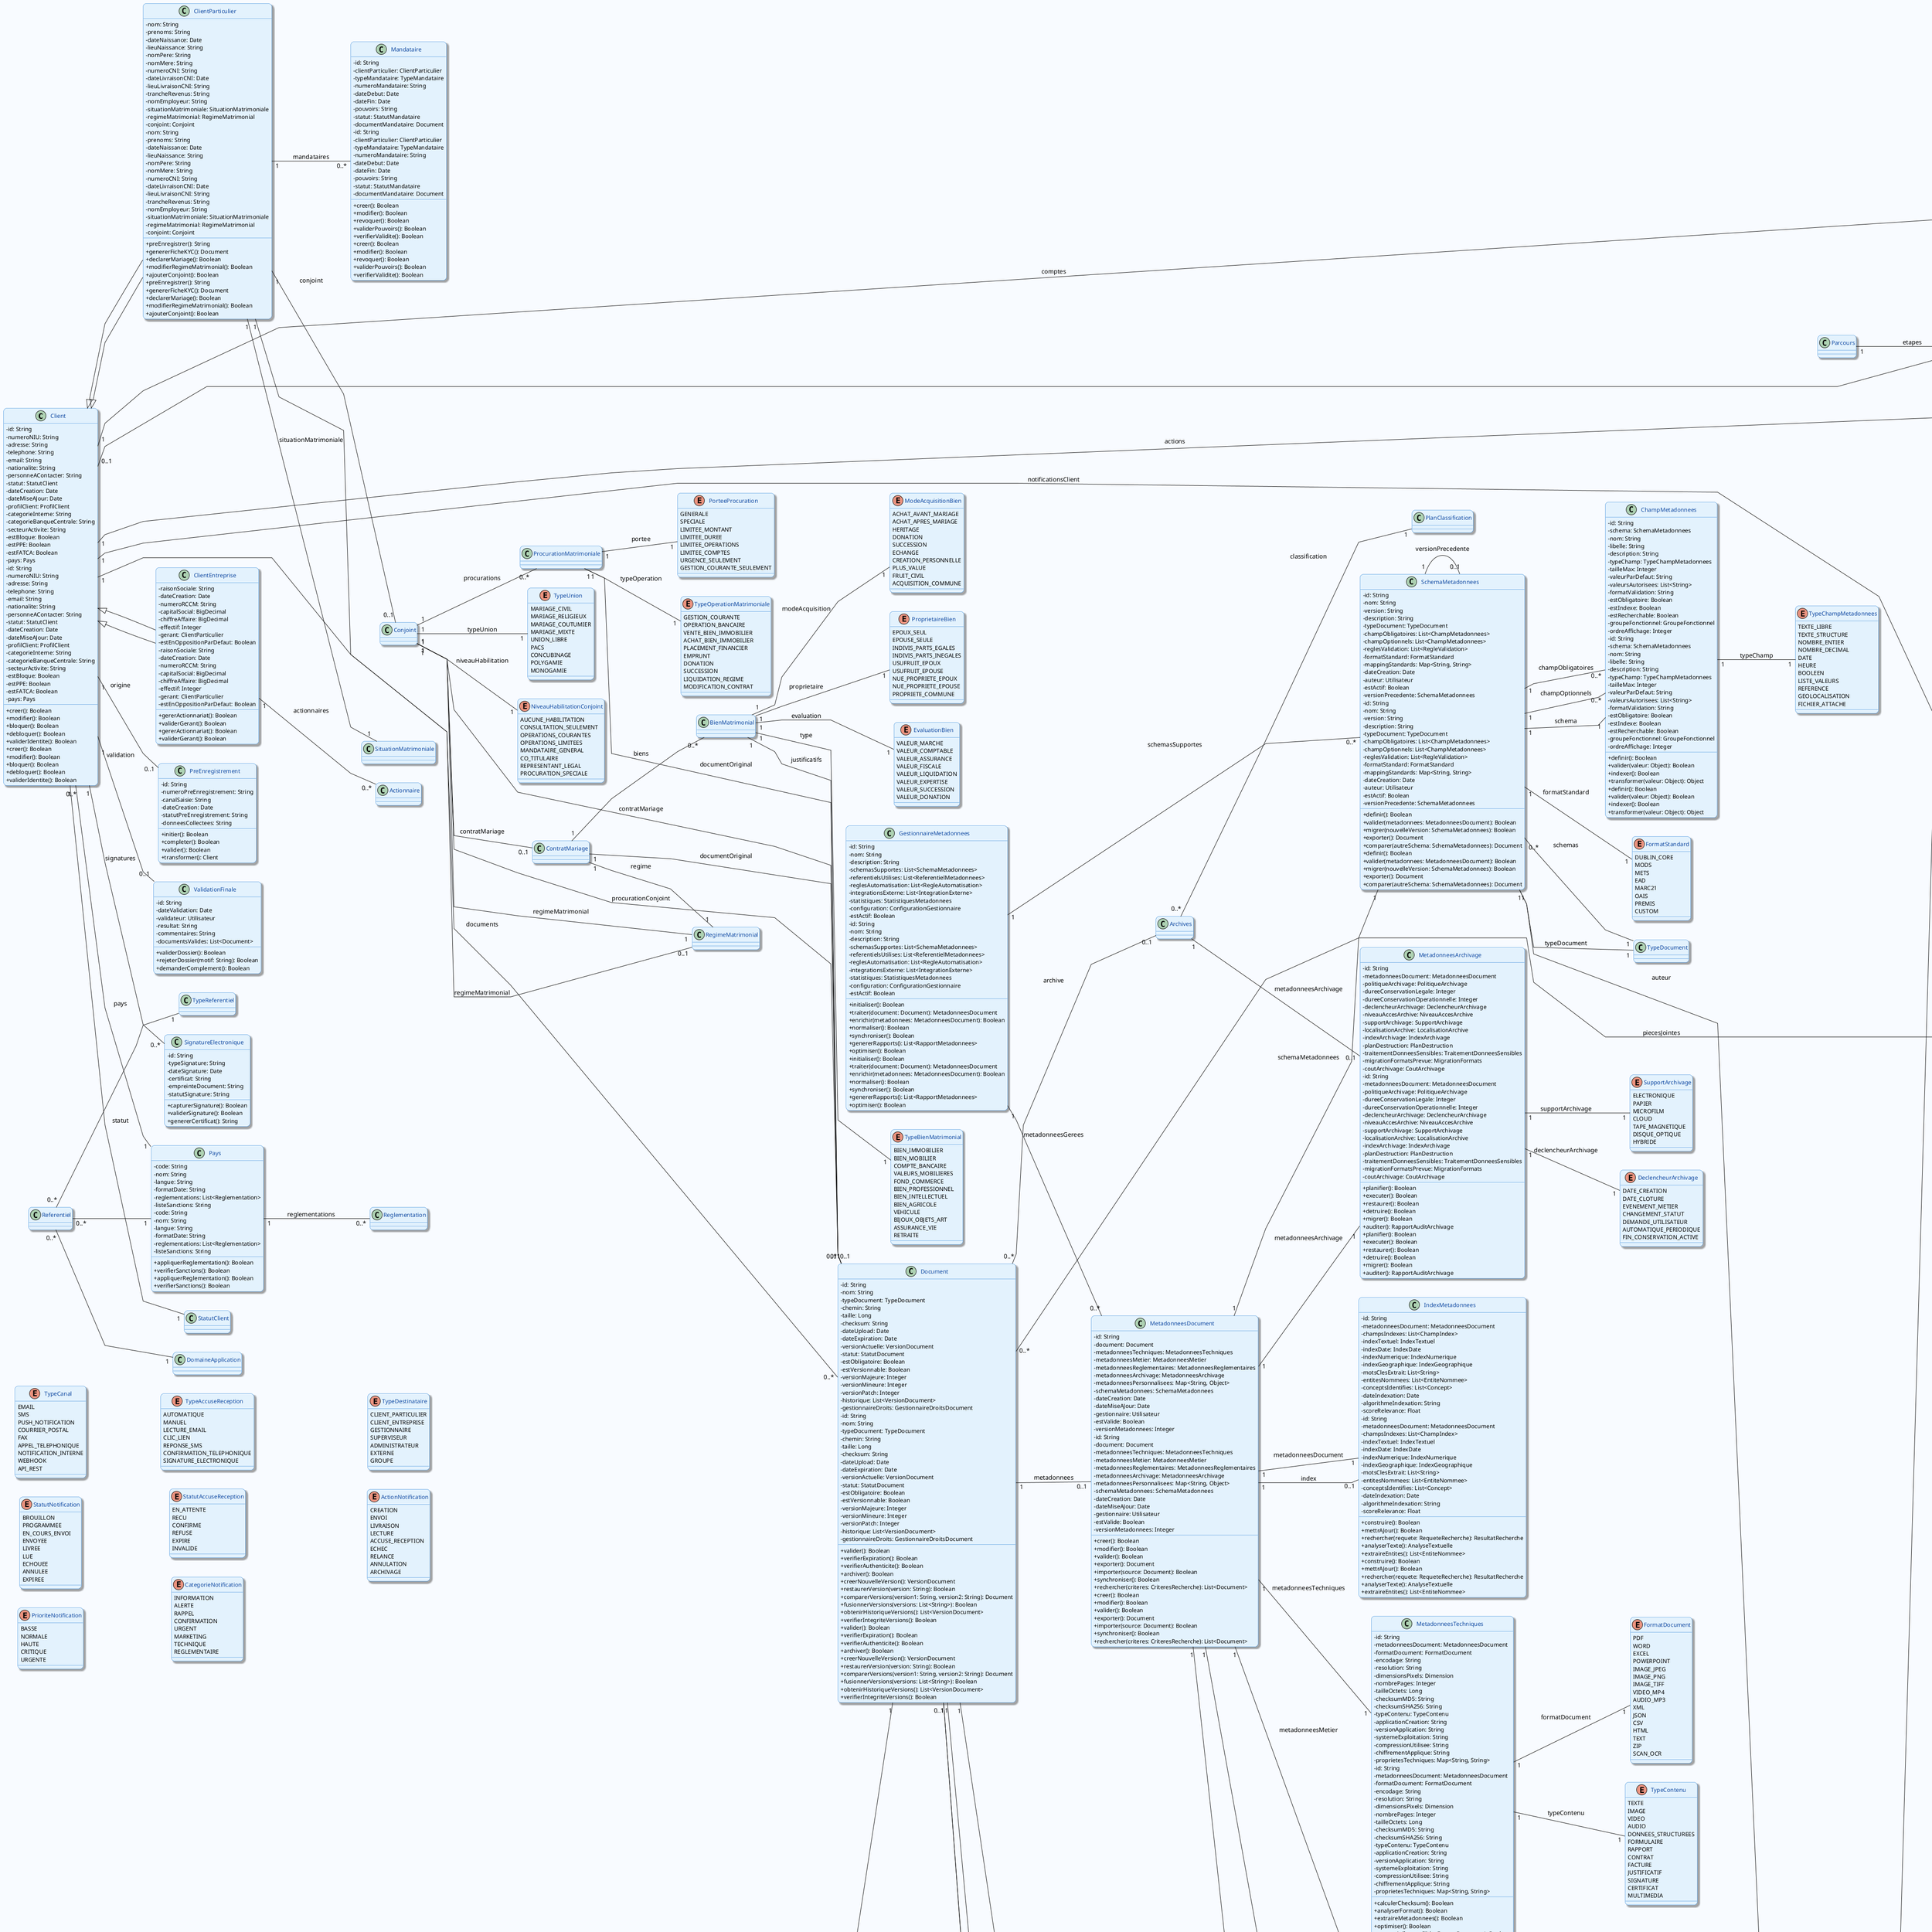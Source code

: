 @startuml D_CLASSE_13_JUIN
skinparam linetype polyline
skinparam backgroundColor #F8FBFF
skinparam classBackgroundColor #E3F2FD
skinparam classBorderColor #1976D2
skinparam classFontColor #0D47A1
skinparam classFontSize 13
skinparam classAttributeFontSize 12
skinparam classMethodFontSize 12
skinparam classAttributeIconSize 0
skinparam shadowing true
skinparam roundCorner 15
skinparam nodesep 40
skinparam ranksep 30
left to right direction

abstract class Client {
  - id: String
  - numeroNIU: String
  - adresse: String
  - telephone: String
  - email: String
  - nationalite: String
  - personneAContacter: String
  - statut: StatutClient
  - dateCreation: Date
  - dateMiseAJour: Date
  - profilClient: ProfilClient
  - categorieInterne: String
  - categorieBanqueCentrale: String
  - secteurActivite: String
  - estBloque: Boolean
  - estPPE: Boolean
  - estFATCA: Boolean
  - pays: Pays
  + creer(): Boolean
  + modifier(): Boolean
  + bloquer(): Boolean
  + debloquer(): Boolean
  + validerIdentite(): Boolean
}

class ClientParticulier extends Client {
  - nom: String
  - prenoms: String
  - dateNaissance: Date
  - lieuNaissance: String
  - nomPere: String
  - nomMere: String
  - numeroCNI: String
  - dateLivraisonCNI: Date
  - lieuLivraisonCNI: String
  - trancheRevenus: String
  - nomEmployeur: String
  - situationMatrimoniale: SituationMatrimoniale
  - regimeMatrimonial: RegimeMatrimonial
  - conjoint: Conjoint
  + preEnregistrer(): String
  + genererFicheKYC(): Document
  + declarerMariage(): Boolean
  + modifierRegimeMatrimonial(): Boolean
  + ajouterConjoint(): Boolean
}

class ClientEntreprise extends Client {
  - raisonSociale: String
  - dateCreation: Date
  - numeroRCCM: String
  - capitalSocial: BigDecimal
  - chiffreAffaire: BigDecimal
  - effectif: Integer
  - gerant: ClientParticulier
  - estEnOppositionParDefaut: Boolean
  + gererActionnariat(): Boolean
  + validerGerant(): Boolean
}

class Mandataire {
  - id: String
  - clientParticulier: ClientParticulier
  - typeMandataire: TypeMandataire
  - numeroMandataire: String
  - dateDebut: Date
  - dateFin: Date
  - pouvoirs: String
  - statut: StatutMandataire
  - documentMandataire: Document
  + creer(): Boolean
  + modifier(): Boolean
  + revoquer(): Boolean
  + validerPouvoirs(): Boolean
  + verifierValidite(): Boolean
}

class Pays {
  - code: String
  - nom: String
  - langue: String
  - formatDate: String
  - reglementations: List<Reglementation>
  - listeSanctions: String
  + appliquerReglementation(): Boolean
  + verifierSanctions(): Boolean
}

class Compte {
  - numeroCompte: String
  - suffixeCompte: String
  - codeAgence: String
  - codeDevise: String
  - chapitreComptable: String
  - cleControleCompte: String
  - intituleCompte: String
  - codeService: String
  - sensCompte: SensCompte
  - typeCompte: TypeCompte
  - statut: StatutCompte
  - dateCreation: Date
  - dateCloturation: Date
  - rib: RIB
  + creerDansCBS(): Boolean
  + cloturerDansCBS(): Boolean
  + bloquer(): Boolean
  + debloquer(): Boolean
}

class Document {
  - id: String
  - nom: String
  - typeDocument: TypeDocument
  - chemin: String
  - taille: Long
  - checksum: String
  - dateUpload: Date
  - dateExpiration: Date
  - versionActuelle: VersionDocument
  - statut: StatutDocument
  - estObligatoire: Boolean
  - estVersionnable: Boolean
  - versionMajeure: Integer
  - versionMineure: Integer
  - versionPatch: Integer
  - historique: List<VersionDocument>
  - gestionnaireDroits: GestionnaireDroitsDocument
  + valider(): Boolean
  + verifierExpiration(): Boolean
  + verifierAuthenticite(): Boolean
  + archiver(): Boolean
  + creerNouvelleVersion(): VersionDocument
  + restaurerVersion(version: String): Boolean
  + comparerVersions(version1: String, version2: String): Document
  + fusionnerVersions(versions: List<String>): Boolean
  + obtenirHistoriqueVersions(): List<VersionDocument>
  + verifierIntegriteVersions(): Boolean
}

class VersionDocument {
  - id: String
  - documentParent: Document
  - numeroVersion: String
  - versionMajeure: Integer
  - versionMineure: Integer
  - versionPatch: Integer
  - nom: String
  - chemin: String
  - taille: Long
  - checksum: String
  - checksumPrecedent: String
  - dateCreation: Date
  - dateModification: Date
  - auteur: Utilisateur
  - commentaireVersion: String
  - typeModification: TypeModificationDocument
  - tagsVersion: List<String>
  - statut: StatutVersionDocument
  - estVersionFinale: Boolean
  - estVersionProd: Boolean
  - branche: BrancheDocument
  - versionParente: VersionDocument
  - versionsEnfants: List<VersionDocument>
  - differencesPrecedente: String
  - metadonnees: MetadonneesVersion
  - signature: SignatureVersion
  - approbations: List<ApprobationVersion>
  + creer(): Boolean
  + modifier(): Boolean
  + publier(): Boolean
  + approuver(): Boolean
  + rejeter(): Boolean
  + comparer(autreVersion: VersionDocument): Document
  + calculerDifferences(): String
  + genererChecksum(): String
  + verifierIntegrite(): Boolean
  + creerBranche(): BrancheDocument
  + fusionner(versionSource: VersionDocument): Boolean
}

class BrancheDocument {
  - id: String
  - document: Document
  - nom: String
  - description: String
  - brancheParente: BrancheDocument
  - branchesEnfants: List<BrancheDocument>
  - versionBase: VersionDocument
  - versionTete: VersionDocument
  - versions: List<VersionDocument>
  - dateCreation: Date
  - auteur: Utilisateur
  - statut: StatutBranche
  - estProtegee: Boolean
  - reglesApprobation: ReglesApprobation
  + creer(): Boolean
  + fusionner(brancheCible: BrancheDocument): Boolean
  + supprimer(): Boolean
  + proteger(): Boolean
  + definirReglesApprobation(): Boolean
  + verifierConflits(): List<ConflitVersion>
}

class MetadonneesVersion {
  - id: String
  - versionDocument: VersionDocument
  - proprietes: Map<String, String>
  - mots-cles: List<String>
  - categories: List<String>
  - niveauConfidentialite: NiveauConfidentialite
  - droitsAcces: DroitsAcces
  - dateCreationMetadonnees: Date
  - auteurMetadonnees: Utilisateur
  - versionMetadonnees: Integer
  + ajouter(cle: String, valeur: String): Boolean
  + modifier(cle: String, valeur: String): Boolean
  + supprimer(cle: String): Boolean
  + rechercher(criteres: Map<String, String>): Boolean
}

class MetadonneesDocument {
  - id: String
  - document: Document
  - metadonneesTechniques: MetadonneesTechniques
  - metadonneesMetier: MetadonneesMetier
  - metadonneesReglementaires: MetadonneesReglementaires
  - metadonneesArchivage: MetadonneesArchivage
  - metadonneesPersonnalisees: Map<String, Object>
  - schemaMetadonnees: SchemaMetadonnees
  - dateCreation: Date
  - dateMiseAJour: Date
  - gestionnaire: Utilisateur
  - estValide: Boolean
  - versionMetadonnees: Integer
  + creer(): Boolean
  + modifier(): Boolean
  + valider(): Boolean
  + exporter(): Document
  + importer(source: Document): Boolean
  + synchroniser(): Boolean
  + rechercher(criteres: CriteresRecherche): List<Document>
}

class MetadonneesTechniques {
  - id: String
  - metadonneesDocument: MetadonneesDocument
  - formatDocument: FormatDocument
  - encodage: String
  - resolution: String
  - dimensionsPixels: Dimension
  - nombrePages: Integer
  - tailleOctets: Long
  - checksumMD5: String
  - checksumSHA256: String
  - typeContenu: TypeContenu
  - applicationCreation: String
  - versionApplication: String
  - systemeExploitation: String
  - compressionUtilisee: String
  - chiffrementApplique: String
  - proprietesTechniques: Map<String, String>
  + calculerChecksum(): Boolean
  + analyserFormat(): Boolean
  + extraireMetadonnees(): Boolean
  + optimiser(): Boolean
  + convertir(formatCible: FormatDocument): Boolean
}

class MetadonneesMetier {
  - id: String
  - metadonneesDocument: MetadonneesDocument
  - categorieMetier: CategorieMetier
  - processusMetier: ProcessusMetier
  - entitesConcernees: List<EntiteMetier>
  - contexteUtilisation: ContexteUtilisation
  - valeurMetier: ValeurMetier
  - criticite: CriticiteDocument
  - impacts: List<ImpactMetier>
  - parties: List<PartieDocument>
  - relations: List<RelationDocument>
  - cycleBusiness: CycleBusiness
  - frequenceUtilisation: FrequenceUtilisation
  - utilisateursTypes: List<TypeUtilisateur>
  - objectifsDocument: List<ObjectifDocument>
  + classifier(): Boolean
  + evaluerCriticite(): CriticiteDocument
  + calculerValeur(): ValeurMetier
  + analyserImpacts(): List<ImpactMetier>
  + cartographier(): CarteProcessus
}

class MetadonneesReglementaires {
  - id: String
  - metadonneesDocument: MetadonneesDocument
  - referentielReglementaire: ReferentielReglementaire
  - obligationsLegales: List<ObligationLegale>
  - niveauConformite: NiveauConformite
  - exigencesConservation: ExigencesConservation
  - droitsPersonneDonnees: DroitsPersonneDonnees
  - classificationSecurite: ClassificationSecurite
  - restrictions: List<RestrictionReglementaire>
  - auditsReglementaires: List<AuditReglementaire>
  - certifications: List<CertificationDocument>
  - datesDechance: Map<String, Date>
  - autoritesCompetentes: List<AutoriteCompetente>
  + verifierConformite(): Boolean
  + calculerRisqueReglementaire(): RisqueReglementaire
  + genererRapportConformite(): Document
  + plannifierAudits(): List<PlanAudit>
  + surveillerEcheances(): List<Echeance>
}

class MetadonneesArchivage {
  - id: String
  - metadonneesDocument: MetadonneesDocument
  - politiqueArchivage: PolitiqueArchivage
  - dureeConservationLegale: Integer
  - dureeConservationOperationnelle: Integer
  - declencheurArchivage: DeclencheurArchivage
  - niveauAccesArchive: NiveauAccesArchive
  - supportArchivage: SupportArchivage
  - localisationArchive: LocalisationArchive
  - indexArchivage: IndexArchivage
  - planDestruction: PlanDestruction
  - traitementDonneesSensibles: TraitementDonneesSensibles
  - migrationFormatsPrevue: MigrationFormats
  - coutArchivage: CoutArchivage
  + planifier(): Boolean
  + executer(): Boolean
  + restaurer(): Boolean
  + detruire(): Boolean
  + migrer(): Boolean
  + auditer(): RapportAuditArchivage
}

class SchemaMetadonnees {
  - id: String
  - nom: String
  - version: String
  - description: String
  - typeDocument: TypeDocument
  - champObligatoires: List<ChampMetadonnees>
  - champOptionnels: List<ChampMetadonnees>
  - reglesValidation: List<RegleValidation>
  - formatStandard: FormatStandard
  - mappingStandards: Map<String, String>
  - dateCreation: Date
  - auteur: Utilisateur
  - estActif: Boolean
  - versionPrecedente: SchemaMetadonnees
  + definir(): Boolean
  + valider(metadonnees: MetadonneesDocument): Boolean
  + migrer(nouvelleVersion: SchemaMetadonnees): Boolean
  + exporter(): Document
  + comparer(autreSchema: SchemaMetadonnees): Document
}

class ChampMetadonnees {
  - id: String
  - schema: SchemaMetadonnees
  - nom: String
  - libelle: String
  - description: String
  - typeChamp: TypeChampMetadonnees
  - tailleMax: Integer
  - valeurParDefaut: String
  - valeursAutorisees: List<String>
  - formatValidation: String
  - estObligatoire: Boolean
  - estIndexe: Boolean
  - estRecherchable: Boolean
  - groupeFonctionnel: GroupeFonctionnel
  - ordreAffichage: Integer
  + definir(): Boolean
  + valider(valeur: Object): Boolean
  + indexer(): Boolean
  + transformer(valeur: Object): Object
}

class IndexMetadonnees {
  - id: String
  - metadonneesDocument: MetadonneesDocument
  - champsIndexes: List<ChampIndex>
  - indexTextuel: IndexTextuel
  - indexDate: IndexDate
  - indexNumerique: IndexNumerique
  - indexGeographique: IndexGeographique
  - motsClesExtrait: List<String>
  - entitesNommees: List<EntiteNommee>
  - conceptsIdentifies: List<Concept>
  - dateIndexation: Date
  - algorithmeIndexation: String
  - scoreRelevance: Float
  + construire(): Boolean
  + mettrAJour(): Boolean
  + rechercher(requete: RequeteRecherche): ResultatRecherche
  + analyserTexte(): AnalyseTextuelle
  + extraireEntites(): List<EntiteNommee>
}

class GestionnaireMetadonnees {
  - id: String
  - nom: String
  - description: String
  - schemasSupportes: List<SchemaMetadonnees>
  - referentielsUtilises: List<ReferentielMetadonnees>
  - reglesAutomatisation: List<RegleAutomatisation>
  - integrationsExterne: List<IntegrationExterne>
  - statistiques: StatistiquesMetadonnees
  - configuration: ConfigurationGestionnaire
  - estActif: Boolean
  + initialiser(): Boolean
  + traiter(document: Document): MetadonneesDocument
  + enrichir(metadonnees: MetadonneesDocument): Boolean
  + normaliser(): Boolean
  + synchroniser(): Boolean
  + genererRapports(): List<RapportMetadonnees>
  + optimiser(): Boolean
}
class Client {
  - id: String
  - numeroNIU: String
  - adresse: String
  - telephone: String
  - email: String
  - nationalite: String
  - personneAContacter: String
  - statut: StatutClient
  - dateCreation: Date
  - dateMiseAJour: Date
  - profilClient: ProfilClient
  - categorieInterne: String
  - categorieBanqueCentrale: String
  - secteurActivite: String
  - estBloque: Boolean
  - estPPE: Boolean
  - estFATCA: Boolean
  - pays: Pays
  + creer(): Boolean
  + modifier(): Boolean
  + bloquer(): Boolean
  + debloquer(): Boolean
  + validerIdentite(): Boolean
}

class ClientParticulier extends Client {
  - nom: String
  - prenoms: String
  - dateNaissance: Date
  - lieuNaissance: String
  - nomPere: String
  - nomMere: String
  - numeroCNI: String
  - dateLivraisonCNI: Date
  - lieuLivraisonCNI: String
  - trancheRevenus: String
  - nomEmployeur: String
  - situationMatrimoniale: SituationMatrimoniale
  - regimeMatrimonial: RegimeMatrimonial
  - conjoint: Conjoint
  + preEnregistrer(): String
  + genererFicheKYC(): Document
  + declarerMariage(): Boolean
  + modifierRegimeMatrimonial(): Boolean
  + ajouterConjoint(): Boolean
}

class ClientEntreprise extends Client {
  - raisonSociale: String
  - dateCreation: Date
  - numeroRCCM: String
  - capitalSocial: BigDecimal
  - chiffreAffaire: BigDecimal
  - effectif: Integer
  - gerant: ClientParticulier
  - estEnOppositionParDefaut: Boolean
  + gererActionnariat(): Boolean
  + validerGerant(): Boolean
}

class Mandataire {
  - id: String
  - clientParticulier: ClientParticulier
  - typeMandataire: TypeMandataire
  - numeroMandataire: String
  - dateDebut: Date
  - dateFin: Date
  - pouvoirs: String
  - statut: StatutMandataire
  - documentMandataire: Document
  + creer(): Boolean
  + modifier(): Boolean
  + revoquer(): Boolean
  + validerPouvoirs(): Boolean
  + verifierValidite(): Boolean
}

class Pays {
  - code: String
  - nom: String
  - langue: String
  - formatDate: String
  - reglementations: List<Reglementation>
  - listeSanctions: String
  + appliquerReglementation(): Boolean
  + verifierSanctions(): Boolean
}

class Compte {
  - numeroCompte: String
  - suffixeCompte: String
  - codeAgence: String
  - codeDevise: String
  - chapitreComptable: String
  - cleControleCompte: String
  - intituleCompte: String
  - codeService: String
  - sensCompte: SensCompte
  - typeCompte: TypeCompte
  - statut: StatutCompte
  - dateCreation: Date
  - dateCloturation: Date
  - rib: RIB
  + creerDansCBS(): Boolean
  + cloturerDansCBS(): Boolean
  + bloquer(): Boolean
  + debloquer(): Boolean
}

class Document {
  - id: String
  - nom: String
  - typeDocument: TypeDocument
  - chemin: String
  - taille: Long
  - checksum: String
  - dateUpload: Date
  - dateExpiration: Date
  - versionActuelle: VersionDocument
  - statut: StatutDocument
  - estObligatoire: Boolean
  - estVersionnable: Boolean
  - versionMajeure: Integer
  - versionMineure: Integer
  - versionPatch: Integer
  - historique: List<VersionDocument>
  - gestionnaireDroits: GestionnaireDroitsDocument
  + valider(): Boolean
  + verifierExpiration(): Boolean
  + verifierAuthenticite(): Boolean
  + archiver(): Boolean
  + creerNouvelleVersion(): VersionDocument
  + restaurerVersion(version: String): Boolean
  + comparerVersions(version1: String, version2: String): Document
  + fusionnerVersions(versions: List<String>): Boolean
  + obtenirHistoriqueVersions(): List<VersionDocument>
  + verifierIntegriteVersions(): Boolean
}

class VersionDocument {
  - id: String
  - documentParent: Document
  - numeroVersion: String
  - versionMajeure: Integer
  - versionMineure: Integer
  - versionPatch: Integer
  - nom: String
  - chemin: String
  - taille: Long
  - checksum: String
  - checksumPrecedent: String
  - dateCreation: Date
  - dateModification: Date
  - auteur: Utilisateur
  - commentaireVersion: String
  - typeModification: TypeModificationDocument
  - tagsVersion: List<String>
  - statut: StatutVersionDocument
  - estVersionFinale: Boolean
  - estVersionProd: Boolean
  - branche: BrancheDocument
  - versionParente: VersionDocument
  - versionsEnfants: List<VersionDocument>
  - differencesPrecedente: String
  - metadonnees: MetadonneesVersion
  - signature: SignatureVersion
  - approbations: List<ApprobationVersion>
  + creer(): Boolean
  + modifier(): Boolean
  + publier(): Boolean
  + approuver(): Boolean
  + rejeter(): Boolean
  + comparer(autreVersion: VersionDocument): Document
  + calculerDifferences(): String
  + genererChecksum(): String
  + verifierIntegrite(): Boolean
  + creerBranche(): BrancheDocument
  + fusionner(versionSource: VersionDocument): Boolean
}

class BrancheDocument {
  - id: String
  - document: Document
  - nom: String
  - description: String
  - brancheParente: BrancheDocument
  - branchesEnfants: List<BrancheDocument>
  - versionBase: VersionDocument
  - versionTete: VersionDocument
  - versions: List<VersionDocument>
  - dateCreation: Date
  - auteur: Utilisateur
  - statut: StatutBranche
  - estProtegee: Boolean
  - reglesApprobation: ReglesApprobation
  + creer(): Boolean
  + fusionner(brancheCible: BrancheDocument): Boolean
  + supprimer(): Boolean
  + proteger(): Boolean
  + definirReglesApprobation(): Boolean
  + verifierConflits(): List<ConflitVersion>
}

class MetadonneesVersion {
  - id: String
  - versionDocument: VersionDocument
  - proprietes: Map<String, String>
  - mots-cles: List<String>
  - categories: List<String>
  - niveauConfidentialite: NiveauConfidentialite
  - droitsAcces: DroitsAcces
  - dateCreationMetadonnees: Date
  - auteurMetadonnees: Utilisateur
  - versionMetadonnees: Integer
  + ajouter(cle: String, valeur: String): Boolean
  + modifier(cle: String, valeur: String): Boolean
  + supprimer(cle: String): Boolean
  + rechercher(criteres: Map<String, String>): Boolean
}

class MetadonneesDocument {
  - id: String
  - document: Document
  - metadonneesTechniques: MetadonneesTechniques
  - metadonneesMetier: MetadonneesMetier
  - metadonneesReglementaires: MetadonneesReglementaires
  - metadonneesArchivage: MetadonneesArchivage
  - metadonneesPersonnalisees: Map<String, Object>
  - schemaMetadonnees: SchemaMetadonnees
  - dateCreation: Date
  - dateMiseAJour: Date
  - gestionnaire: Utilisateur
  - estValide: Boolean
  - versionMetadonnees: Integer
  + creer(): Boolean
  + modifier(): Boolean
  + valider(): Boolean
  + exporter(): Document
  + importer(source: Document): Boolean
  + synchroniser(): Boolean
  + rechercher(criteres: CriteresRecherche): List<Document>
}

class MetadonneesTechniques {
  - id: String
  - metadonneesDocument: MetadonneesDocument
  - formatDocument: FormatDocument
  - encodage: String
  - resolution: String
  - dimensionsPixels: Dimension
  - nombrePages: Integer
  - tailleOctets: Long
  - checksumMD5: String
  - checksumSHA256: String
  - typeContenu: TypeContenu
  - applicationCreation: String
  - versionApplication: String
  - systemeExploitation: String
  - compressionUtilisee: String
  - chiffrementApplique: String
  - proprietesTechniques: Map<String, String>
  + calculerChecksum(): Boolean
  + analyserFormat(): Boolean
  + extraireMetadonnees(): Boolean
  + optimiser(): Boolean
  + convertir(formatCible: FormatDocument): Boolean
}

class MetadonneesMetier {
  - id: String
  - metadonneesDocument: MetadonneesDocument
  - categorieMetier: CategorieMetier
  - processusMetier: ProcessusMetier
  - entitesConcernees: List<EntiteMetier>
  - contexteUtilisation: ContexteUtilisation
  - valeurMetier: ValeurMetier
  - criticite: CriticiteDocument
  - impacts: List<ImpactMetier>
  - parties: List<PartieDocument>
  - relations: List<RelationDocument>
  - cycleBusiness: CycleBusiness
  - frequenceUtilisation: FrequenceUtilisation
  - utilisateursTypes: List<TypeUtilisateur>
  - objectifsDocument: List<ObjectifDocument>
  + classifier(): Boolean
  + evaluerCriticite(): CriticiteDocument
  + calculerValeur(): ValeurMetier
  + analyserImpacts(): List<ImpactMetier>
  + cartographier(): CarteProcessus
}

class MetadonneesReglementaires {
  - id: String
  - metadonneesDocument: MetadonneesDocument
  - referentielReglementaire: ReferentielReglementaire
  - obligationsLegales: List<ObligationLegale>
  - niveauConformite: NiveauConformite
  - exigencesConservation: ExigencesConservation
  - droitsPersonneDonnees: DroitsPersonneDonnees
  - classificationSecurite: ClassificationSecurite
  - restrictions: List<RestrictionReglementaire>
  - auditsReglementaires: List<AuditReglementaire>
  - certifications: List<CertificationDocument>
  - datesDechance: Map<String, Date>
  - autoritesCompetentes: List<AutoriteCompetente>
  + verifierConformite(): Boolean
  + calculerRisqueReglementaire(): RisqueReglementaire
  + genererRapportConformite(): Document
  + plannifierAudits(): List<PlanAudit>
  + surveillerEcheances(): List<Echeance>
}

class MetadonneesArchivage {
  - id: String
  - metadonneesDocument: MetadonneesDocument
  - politiqueArchivage: PolitiqueArchivage
  - dureeConservationLegale: Integer
  - dureeConservationOperationnelle: Integer
  - declencheurArchivage: DeclencheurArchivage
  - niveauAccesArchive: NiveauAccesArchive
  - supportArchivage: SupportArchivage
  - localisationArchive: LocalisationArchive
  - indexArchivage: IndexArchivage
  - planDestruction: PlanDestruction
  - traitementDonneesSensibles: TraitementDonneesSensibles
  - migrationFormatsPrevue: MigrationFormats
  - coutArchivage: CoutArchivage
  + planifier(): Boolean
  + executer(): Boolean
  + restaurer(): Boolean
  + detruire(): Boolean
  + migrer(): Boolean
  + auditer(): RapportAuditArchivage
}

class SchemaMetadonnees {
  - id: String
  - nom: String
  - version: String
  - description: String
  - typeDocument: TypeDocument
  - champObligatoires: List<ChampMetadonnees>
  - champOptionnels: List<ChampMetadonnees>
  - reglesValidation: List<RegleValidation>
  - formatStandard: FormatStandard
  - mappingStandards: Map<String, String>
  - dateCreation: Date
  - auteur: Utilisateur
  - estActif: Boolean
  - versionPrecedente: SchemaMetadonnees
  + definir(): Boolean
  + valider(metadonnees: MetadonneesDocument): Boolean
  + migrer(nouvelleVersion: SchemaMetadonnees): Boolean
  + exporter(): Document
  + comparer(autreSchema: SchemaMetadonnees): Document
}

class ChampMetadonnees {
  - id: String
  - schema: SchemaMetadonnees
  - nom: String
  - libelle: String
  - description: String
  - typeChamp: TypeChampMetadonnees
  - tailleMax: Integer
  - valeurParDefaut: String
  - valeursAutorisees: List<String>
  - formatValidation: String
  - estObligatoire: Boolean
  - estIndexe: Boolean
  - estRecherchable: Boolean
  - groupeFonctionnel: GroupeFonctionnel
  - ordreAffichage: Integer
  + definir(): Boolean
  + valider(valeur: Object): Boolean
  + indexer(): Boolean
  + transformer(valeur: Object): Object
}

class IndexMetadonnees {
  - id: String
  - metadonneesDocument: MetadonneesDocument
  - champsIndexes: List<ChampIndex>
  - indexTextuel: IndexTextuel
  - indexDate: IndexDate
  - indexNumerique: IndexNumerique
  - indexGeographique: IndexGeographique
  - motsClesExtrait: List<String>
  - entitesNommees: List<EntiteNommee>
  - conceptsIdentifies: List<Concept>
  - dateIndexation: Date
  - algorithmeIndexation: String
  - scoreRelevance: Float
  + construire(): Boolean
  + mettrAJour(): Boolean
  + rechercher(requete: RequeteRecherche): ResultatRecherche
  + analyserTexte(): AnalyseTextuelle
  + extraireEntites(): List<EntiteNommee>
}

class GestionnaireMetadonnees {
  - id: String
  - nom: String
  - description: String
  - schemasSupportes: List<SchemaMetadonnees>
  - referentielsUtilises: List<ReferentielMetadonnees>
  - reglesAutomatisation: List<RegleAutomatisation>
  - integrationsExterne: List<IntegrationExterne>
  - statistiques: StatistiquesMetadonnees
  - configuration: ConfigurationGestionnaire
  - estActif: Boolean
  + initialiser(): Boolean
  + traiter(document: Document): MetadonneesDocument
  + enrichir(metadonnees: MetadonneesDocument): Boolean
  + normaliser(): Boolean
  + synchroniser(): Boolean
  + genererRapports(): List<RapportMetadonnees>
  + optimiser(): Boolean
}
' ===== RELATIONS AVEC CARDINALITÉS =====

' Relations Client
Client "1" -- "0..*" Compte : comptes
Client "1" -- "0..*" Document : documents
ClientParticulier "1" -- "0..*" Mandataire : mandataires
Client "1" -- "1" StatutClient : statut
' ClientEntreprise "1" -- "0..*" ClientParticulier
' ClientEntreprise "1" -- "1" ClientParticulier

' Relations Parcours et Étapes
Parcours "1" -- "1..*" Etape : etapes

' Relations Étapes
Etape "1" -- "0..*" Controle
Etape "1" -- "0..*" Notification
Etape "0..*" -- "0..1" Client
Etape "0..*" -- "0..1" Compte

' Relations Contrôles
TypeControle "1" -- "0..*" Controle

' Relations Notifications
Notification "1" -- "0..*" Message : messages
Notification "1" -- "0..*" Canal : canaux
Notification "1" -- "0..*" TypeNotification : types

' Relations Référentiel
Referentiel "0..*" -- "1" TypeReferentiel
Referentiel "0..*" -- "1" DomaineApplication
Referentiel "0..*" -- "1" Pays

' Relations Utilisateur
Utilisateur "0..*" -- "0..1" Profil : profil
Utilisateur "0..*" -- "0..*" Role : roles
Utilisateur "1..*" -- "1" Etape
Role "1" -- "0..*" Habilitation : habilitations

' Relations Archives
Document "0..*" -- "0..1" Archives : archive
Archives "0..*" -- "1" PlanClassification : classification

' Relations Pays
Client "0..*" -- "1" Pays : pays
Pays "1" -- "0..*" Reglementation : reglementations

' Relations Compte
Compte "1" -- "1" TypeCompte : type

' Relations ClientEntreprise et Actionnaire
ClientEntreprise "1" -- "0..*" Actionnaire : actionnaires

' === GRANDES ÉTAPES KYC MANQUANTES ===

class PreEnregistrement {
    - id: String
    - numeroPreEnregistrement: String
    - canalSaisie: String
    - dateCreation: Date
    - statutPreEnregistrement: String
    - donneesCollectees: String
    + initier(): Boolean
    + completer(): Boolean
    + valider(): Boolean
    + transformer(): Client
}

class ValidationFinale {
    - id: String
    - dateValidation: Date
    - validateur: Utilisateur
    - resultat: String
    - commentaires: String
    - documentsValides: List<Document>
    + validerDossier(): Boolean
    + rejeterDossier(motif: String): Boolean
    + demanderComplement(): Boolean
}

class SignatureElectronique {
    - id: String
    - typeSignature: String
    - dateSignature: Date
    - certificat: String
    - empreinteDocument: String
    - statutSignature: String
    + capturerSignature(): Boolean
    + validerSignature(): Boolean
    + genererCertificat(): String
}

class CreationCompteCBS {
    - id: String
    - numeroTransactionCBS: String
    - dateCreation: Date
    - statutCreation: String
    - parametresCBS: String
    - messageRetour: String
    + creerCompteDansCBS(): Boolean
    + verifierCreation(): Boolean
    + synchroniser(): Boolean
}

class GestionBlocageDeblocage {
    - id: String
    - typeAction: String
    - motif: String
    - dateAction: Date
    - utilisateurAction: Utilisateur
    - commentaires: String
    + bloquerClient(): Boolean
    + debloquerClient(): Boolean
    + bloquerCompte(): Boolean
    + debloquerCompte(): Boolean
    + journaliserAction(): Boolean
}

' ===== ÉNUMÉRATIONS POUR LE SYSTÈME DE NOTIFICATION =====

enum TypeCanal {
    EMAIL
    SMS
    PUSH_NOTIFICATION
    COURRIER_POSTAL
    FAX
    APPEL_TELEPHONIQUE
    NOTIFICATION_INTERNE
    WEBHOOK
    API_REST
}

enum StatutNotification {
    BROUILLON
    PROGRAMMEE
    EN_COURS_ENVOI
    ENVOYEE
    LIVREE
    LUE
    ECHOUEE
    ANNULEE
    EXPIREE
}

enum PrioriteNotification {
    BASSE
    NORMALE
    HAUTE
    CRITIQUE
    URGENTE
}

enum TypeAccuseReception {
    AUTOMATIQUE
    MANUEL
    LECTURE_EMAIL
    CLIC_LIEN
    REPONSE_SMS
    CONFIRMATION_TELEPHONIQUE
    SIGNATURE_ELECTRONIQUE
}

enum StatutAccuseReception {
    EN_ATTENTE
    RECU
    CONFIRME
    REFUSE
    EXPIRE
    INVALIDE
}

enum CategorieNotification {
    INFORMATION
    ALERTE
    RAPPEL
    CONFIRMATION
    URGENT
    MARKETING
    TECHNIQUE
    REGLEMENTAIRE
}

enum TypeDestinataire {
    CLIENT_PARTICULIER
    CLIENT_ENTREPRISE
    GESTIONNAIRE
    SUPERVISEUR
    ADMINISTRATEUR
    EXTERNE
    GROUPE
}

enum ActionNotification {
    CREATION
    ENVOI
    LIVRAISON
    LECTURE
    ACCUSE_RECEPTION
    ECHEC
    RELANCE
    ANNULATION
    ARCHIVAGE
}

enum TypeUnion {
    MARIAGE_CIVIL
    MARIAGE_RELIGIEUX
    MARIAGE_COUTUMIER
    MARIAGE_MIXTE
    UNION_LIBRE
    PACS
    CONCUBINAGE
    POLYGAMIE
    MONOGAMIE
}

enum TypeBienMatrimonial {
    BIEN_IMMOBILIER
    BIEN_MOBILIER
    COMPTE_BANCAIRE
    VALEURS_MOBILIERES
    FOND_COMMERCE
    BIEN_PROFESSIONNEL
    BIEN_INTELLECTUEL
    BIEN_AGRICOLE
    VEHICULE
    BIJOUX_OBJETS_ART
    ASSURANCE_VIE
    RETRAITE
}

enum ModeAcquisitionBien {
    ACHAT_AVANT_MARIAGE
    ACHAT_APRES_MARIAGE
    HERITAGE
    DONATION
    SUCCESSION
    ECHANGE
    CREATION_PERSONNELLE
    PLUS_VALUE
    FRUIT_CIVIL
    ACQUISITION_COMMUNE
}

enum ProprietaireBien {
    EPOUX_SEUL
    EPOUSE_SEULE
    INDIVIS_PARTS_EGALES
    INDIVIS_PARTS_INEGALES
    USUFRUIT_EPOUX
    USUFRUIT_EPOUSE
    NUE_PROPRIETE_EPOUX
    NUE_PROPRIETE_EPOUSE
    PROPRIETE_COMMUNE
}

enum TypeOperationMatrimoniale {
    GESTION_COURANTE
    OPERATION_BANCAIRE
    VENTE_BIEN_IMMOBILIER
    ACHAT_BIEN_IMMOBILIER
    PLACEMENT_FINANCIER
    EMPRUNT
    DONATION
    SUCCESSION
    LIQUIDATION_REGIME
    MODIFICATION_CONTRAT
}

enum PorteeProcuration {
    GENERALE
    SPECIALE
    LIMITEE_MONTANT
    LIMITEE_DUREE
    LIMITEE_OPERATIONS
    LIMITEE_COMPTES
    URGENCE_SEULEMENT
    GESTION_COURANTE_SEULEMENT
}

enum NiveauHabilitationConjoint {
    AUCUNE_HABILITATION
    CONSULTATION_SEULEMENT
    OPERATIONS_COURANTES
    OPERATIONS_LIMITEES
    MANDATAIRE_GENERAL
    CO_TITULAIRE
    REPRESENTANT_LEGAL
    PROCURATION_SPECIALE
}

enum EvaluationBien {
    VALEUR_MARCHE
    VALEUR_COMPTABLE
    VALEUR_ASSURANCE
    VALEUR_FISCALE
    VALEUR_LIQUIDATION
    VALEUR_EXPERTISE
    VALEUR_SUCCESSION
    VALEUR_DONATION
}

enum TypeModificationDocument {
    CREATION_INITIALE
    MODIFICATION_MINEURE
    MODIFICATION_MAJEURE
    CORRECTION_ERREUR
    MISE_A_JOUR_REGLEMENTAIRE
    REVISION_COMPLETE
    SUPPRESSION_CONTENU
    AJOUT_CONTENU
    RESTRUCTURATION
    TRADUCTION
    OPTIMISATION
    SECURISATION
}

enum StatutVersionDocument {
    BROUILLON
    EN_COURS_REDACTION
    EN_REVISION
    EN_ATTENTE_APPROBATION
    APPROUVEE
    REJETEE
    PUBLIEE
    ARCHIVEE
    OBSOLETE
    SUSPENDUE
}

enum StatutBranche {
    ACTIVE
    SUSPENDUE
    FUSIONNEE
    ABANDONNEE
    PROTEGEE
    EN_CONFLIT
    EN_COURS_FUSION
}

enum TypeConflitVersion {
    CONFLIT_CONTENU
    CONFLIT_METADONNEES
    CONFLIT_DROITS
    CONFLIT_STRUCTURE
    CONFLIT_DENOMINATION
    CONFLIT_BRANCHE
}

enum ResolutionConflit {
    ACCEPTER_VERSION_1
    ACCEPTER_VERSION_2
    FUSION_MANUELLE
    FUSION_AUTOMATIQUE
    CREER_NOUVELLE_VERSION
    ANNULER_MODIFICATION
}

enum TypeSignature {
    SIGNATURE_SIMPLE
    SIGNATURE_AVANCEE
    SIGNATURE_QUALIFIEE
    SIGNATURE_ELECTRONIQUE
    SIGNATURE_NUMERIQUE
    SIGNATURE_BIOMETRIQUE
    SIGNATURE_OTP
}

enum RoleApprobation {
    REDACTEUR
    REVISEUR
    VALIDATEUR
    APPROBATEUR_TECHNIQUE
    APPROBATEUR_METIER
    APPROBATEUR_FINAL
    ADMINISTRATEUR
}

enum StatutApprobation {
    EN_ATTENTE
    APPROUVE
    REJETE
    DELEGUE
    EXPIRE
    ANNULE
}

enum DroitsAcces {
    LECTURE
    ECRITURE
    MODIFICATION
    SUPPRESSION
    CREATION_VERSION
    APPROBATION
    ADMINISTRATION
    TOUS_DROITS
}

enum TypePrincipal {
    UTILISATEUR
    GROUPE
    ROLE
    SERVICE
    APPLICATION
    SYSTEME
}

enum NiveauConfidentialite {
    PUBLIC
    INTERNE
    CONFIDENTIEL
    SECRET
    TRES_SECRET
    PERSONNEL
}

enum ActionAcces {
    LECTURE
    TELECHARGEMENT
    MODIFICATION
    CREATION_VERSION
    SUPPRESSION
    APPROBATION
    PARTAGE
    IMPRESSION
}

enum ResultatAcces {
    SUCCES
    ECHEC_AUTHENTIFICATION
    ECHEC_AUTORISATION
    ECHEC_TECHNIQUE
    RESSOURCE_INEXISTANTE
    ACCES_REFUSE
    QUOTA_DEPASSE
}

enum StatutOrganigramme {
    BROUILLON
    EN_COURS_ELABORATION
    EN_VALIDATION
    VALIDE
    PUBLIE
    ARCHIVE
    SUSPENDU
    OBSOLETE
}

enum TypeOrganigramme {
    FONCTIONNEL
    HIERARCHIQUE
    MATRICIEL
    DIVISIONNEL
    GEOGRAPHIQUE
    PAR_PROJET
    HYBRIDE
}

enum TypeEntiteOrganisationnelle {
    DIRECTION_GENERALE
    DIRECTION
    DEPARTEMENT
    SERVICE
    UNITE
    EQUIPE
    POSTE_INDIVIDUEL
    COMITE
    COMMISSION
}

enum TypePouvoir {
    OPERATIONNEL
    DECISIONNAIRE
    CONSULTATIF
    APPROBATION
    CONTROLE
    VALIDATION
    SIGNATURE
    DELEGATION
    SUPERVISION
    COORDINATION
}

enum TypeDomaine {
    COMMERCIAL
    OPERATIONNEL
    FINANCIER
    RISQUE
    CONFORMITE
    AUDIT
    RESSOURCES_HUMAINES
    INFORMATIQUE
    JURIDIQUE
    MARKETING
    CREDIT
    TRESORERIE
    BACK_OFFICE
    FRONT_OFFICE
    MIDDLE_OFFICE
}

enum TypeAction {
    CONSULTATION
    CREATION
    MODIFICATION
    SUPPRESSION
    VALIDATION
    APPROBATION
    REJET
    DELEGATION
    REVOCATION
    EXECUTION
    SUPERVISION
    CONTROLE
}

enum NiveauRisque {
    TRES_FAIBLE
    FAIBLE
    MOYEN
    ELEVE
    TRES_ELEVE
    CRITIQUE
}

enum ImpactAction {
    NEGLIGEABLE
    FAIBLE
    MOYEN
    ELEVE
    CRITIQUE
    CATASTROPHIQUE
}

enum NiveauSecurite {
    PUBLIC
    INTERNE
    CONFIDENTIEL
    SECRET
    TRES_SECRET
}

enum NiveauUrgence {
    NORMAL
    PRIORITAIRE
    URGENT
    CRITIQUE
    IMMEDIAT
}

enum TypeSeuil {
    MONTANT_UNITAIRE
    MONTANT_CUMULE_JOUR
    MONTANT_CUMULE_SEMAINE
    MONTANT_CUMULE_MOIS
    NOMBRE_OPERATIONS
    FREQUENCE
    POURCENTAGE
}

enum Periodicite {
    QUOTIDIEN
    HEBDOMADAIRE
    MENSUEL
    TRIMESTRIEL
    SEMESTRIEL
    ANNUEL
    PONCTUEL
}

enum FormatDocument {
    PDF
    WORD
    EXCEL
    POWERPOINT
    IMAGE_JPEG
    IMAGE_PNG
    IMAGE_TIFF
    VIDEO_MP4
    AUDIO_MP3
    XML
    JSON
    CSV
    HTML
    TEXT
    ZIP
    SCAN_OCR
}

enum TypeContenu {
    TEXTE
    IMAGE
    VIDEO
    AUDIO
    DONNEES_STRUCTUREES
    FORMULAIRE
    RAPPORT
    CONTRAT
    FACTURE
    JUSTIFICATIF
    SIGNATURE
    CERTIFICAT
    MULTIMEDIA
}

enum CategorieMetier {
    JURIDIQUE
    FINANCIER
    COMMERCIAL
    OPERATIONNEL
    CONFORMITE
    AUDIT
    RESSOURCES_HUMAINES
    MARKETING
    TECHNIQUE
    STRATEGIQUE
    COMMUNICATION
    FORMATION
}

enum ProcessusMetier {
    OUVERTURE_COMPTE
    GESTION_CREDIT
    CONFORMITE_KYC
    GESTION_RISQUE
    AUDIT_INTERNE
    REPORTING_REGLEMENTAIRE
    RELATION_CLIENT
    GESTION_PLAINTE
    TRESORERIE
    COMPTABILITE
    RESSOURCES_HUMAINES
    GOUVERNANCE
}

enum CriticiteDocument {
    TRES_FAIBLE
    FAIBLE
    MOYENNE
    ELEVEE
    CRITIQUE
    VITALE
}

enum ValeurMetier {
    AUCUNE
    FAIBLE
    MOYENNE
    ELEVEE
    STRATEGIQUE
    CRITIQUE
}

enum NiveauConformite {
    NON_APPLICABLE
    CONFORME
    PARTIELLEMENT_CONFORME
    NON_CONFORME
    EN_COURS_VERIFICATION
    EXEMPTION_ACCORDEE
}

enum ClassificationSecurite {
    PUBLIC
    USAGE_INTERNE
    CONFIDENTIEL
    SECRET_COMMERCIAL
    SECRET_PROFESSIONNEL
    DONNEES_PERSONNELLES
    DONNEES_SENSIBLES
}

enum SupportArchivage {
    ELECTRONIQUE
    PAPIER
    MICROFILM
    CLOUD
    TAPE_MAGNETIQUE
    DISQUE_OPTIQUE
    HYBRIDE
}

enum DeclencheurArchivage {
    DATE_CREATION
    DATE_CLOTURE
    EVENEMENT_METIER
    CHANGEMENT_STATUT
    DEMANDE_UTILISATEUR
    AUTOMATIQUE_PERIODIQUE
    FIN_CONSERVATION_ACTIVE
}

enum TypeChampMetadonnees {
    TEXTE_LIBRE
    TEXTE_STRUCTURE
    NOMBRE_ENTIER
    NOMBRE_DECIMAL
    DATE
    HEURE
    BOOLEEN
    LISTE_VALEURS
    REFERENCE
    GEOLOCALISATION
    FICHIER_ATTACHE
}

enum FormatStandard {
    DUBLIN_CORE
    MODS
    METS
    EAD
    MARC21
    OAIS
    PREMIS
    CUSTOM
}
' ===== RELATIONS POUR LE SYSTÈME DE NOTIFICATION =====

' Relations principales pour les notifications
GestionnaireNotification "1" -- "0..*" Notification : gere
GestionnaireNotification "1" -- "0..*" CanalNotification : canaux
GestionnaireNotification "1" -- "0..*" ModeleNotification : modeles
Notification "1" -- "0..1" AccuseReception : accuseReception
Notification "1" -- "1" TypeNotification : type
Notification "1" -- "1" CanalNotification : canalEnvoi
Notification "1" -- "1" ModeleNotification : modeleUtilise
Notification "1" -- "1" Destinataire : destinataire
Notification "1" -- "0..*" HistoriqueNotification : historique
TypeNotification "1" -- "0..*" Notification : instances
CanalNotification "1" -- "0..*" Notification : notificationsEnvoyees
ModeleNotification "1" -- "0..*" Notification : notificationsGenerees
Destinataire "1" -- "0..*" Notification : notificationsRecues
Destinataire "1" -- "0..1" PreferencesNotification : preferences

' Relations avec les entités existantes
Client "1" -- "0..*" Notification : notificationsClient
Utilisateur "1" -- "0..*" Notification : notificationsUtilisateur
Document "0..*" -- "0..*" Notification : piecesJointes

' Relations avec les étapes
Client "1" -- "0..1" PreEnregistrement : origine
Client "1" -- "0..1" ValidationFinale : validation
Client "1" -- "0..*" SignatureElectronique : signatures
Compte "1" -- "0..1" CreationCompteCBS : creation
Client "1" -- "0..*" GestionBlocageDeblocage : actions
Compte "1" -- "0..*" GestionBlocageDeblocage : actions

' ===== RELATIONS POUR LE SYSTÈME MATRIMONIAL =====

' Relations principales pour le système matrimonial
ClientParticulier "1" -- "0..1" Conjoint : conjoint
ClientParticulier "1" -- "1" SituationMatrimoniale : situationMatrimoniale
ClientParticulier "1" -- "0..1" RegimeMatrimonial : regimeMatrimonial
Conjoint "1" -- "1" RegimeMatrimonial : regimeMatrimonial
Conjoint "1" -- "0..1" ContratMariage : contratMariage
Conjoint "1" -- "0..*" ProcurationMatrimoniale : procurations
ContratMariage "1" -- "0..*" BienMatrimonial : biens
ContratMariage "1" -- "1" RegimeMatrimonial : regime
BienMatrimonial "1" -- "1" TypeBienMatrimonial : type
BienMatrimonial "1" -- "1" ModeAcquisitionBien : modeAcquisition
BienMatrimonial "1" -- "1" ProprietaireBien : proprietaire
BienMatrimonial "1" -- "1" EvaluationBien : evaluation
Conjoint "1" -- "1" TypeUnion : typeUnion
Conjoint "1" -- "1" NiveauHabilitationConjoint : niveauHabilitation
ProcurationMatrimoniale "1" -- "1" TypeOperationMatrimoniale : typeOperation
ProcurationMatrimoniale "1" -- "1" PorteeProcuration : portee

' Relations avec les documents
Conjoint "1" -- "0..1" Document : contratMariage
Conjoint "1" -- "0..1" Document : procurationConjoint
ContratMariage "1" -- "1" Document : documentOriginal
BienMatrimonial "1" -- "0..*" Document : justificatifs
ProcurationMatrimoniale "1" -- "1" Document : documentOriginal

' ===== RELATIONS POUR LE SYSTÈME DE VERSIONING DOCUMENTS =====

' Relations principales pour le versioning
Document "1" -- "0..1" VersionDocument : versionActuelle
Document "1" -- "0..*" VersionDocument : historique
Document "1" -- "1" GestionnaireDroitsDocument : gestionnaireDroits
VersionDocument "1" -- "0..1" VersionDocument : versionParente
VersionDocument "1" -- "0..*" VersionDocument : versionsEnfants
VersionDocument "1" -- "1" BrancheDocument : branche
VersionDocument "1" -- "1" MetadonneesVersion : metadonnees
VersionDocument "1" -- "0..*" SignatureVersion : signature
VersionDocument "1" -- "0..*" ApprobationVersion : approbations
VersionDocument "1" -- "1" Utilisateur : auteur

' Relations pour les branches et conflits
BrancheDocument "1" -- "0..1" BrancheDocument : brancheParente
BrancheDocument "1" -- "0..*" BrancheDocument : branchesEnfants
BrancheDocument "1" -- "1" VersionDocument : versionBase
BrancheDocument "1" -- "1" VersionDocument : versionTete
BrancheDocument "1" -- "0..*" VersionDocument : versions
BrancheDocument "1" -- "1" Utilisateur : auteur
BrancheDocument "1" -- "0..*" ConflitVersion : conflits

' Relations pour les droits et accès
GestionnaireDroitsDocument "1" -- "1" Utilisateur : proprietaire
GestionnaireDroitsDocument "1" -- "0..*" EntreeACL : acl
GestionnaireDroitsDocument "1" -- "0..1" Document : documentParent
EntreeACL "1" -- "1" DroitsAcces : droits
EntreeACL "1" -- "1" TypePrincipal : typePrincipal

' Relations pour les signatures et approbations
SignatureVersion "1" -- "1" Utilisateur : signataire
SignatureVersion "1" -- "1" TypeSignature : typeSignature
ApprobationVersion "1" -- "1" Utilisateur : approbateur
ApprobationVersion "1" -- "1" RoleApprobation : role
ApprobationVersion "1" -- "1" StatutApprobation : statut

' Relations pour les métadonnées et audit
MetadonneesVersion "1" -- "1" Utilisateur : auteurMetadonnees
MetadonneesVersion "1" -- "1" NiveauConfidentialite : niveauConfidentialite
MetadonneesVersion "1" -- "1" DroitsAcces : droitsAcces
AccesDocument "1" -- "1" Document : document
AccesDocument "1" -- "1" Utilisateur : utilisateur
AccesDocument "1" -- "1" ActionAcces : action
AccesDocument "1" -- "1" ResultatAcces : resultat

' Relations pour les conflits
ConflitVersion "1" -- "1" BrancheDocument : branche1
ConflitVersion "1" -- "1" BrancheDocument : branche2
ConflitVersion "1" -- "1" TypeConflitVersion : typeConfit
ConflitVersion "1" -- "0..1" ResolutionConflit : resolution
ConflitVersion "1" -- "0..1" Utilisateur : auteurResolution

' Relations avec les enums de versioning
VersionDocument "1" -- "1" TypeModificationDocument : typeModification
VersionDocument "1" -- "1" StatutVersionDocument : statut
BrancheDocument "1" -- "1" StatutBranche : statut

' ===== RELATIONS POUR LE SYSTÈME DE GESTION DES POUVOIRS =====

' Relations principales pour l'organigramme
Organigramme "1" -- "1" EntiteOrganisationnelle : entiteRacine
Organigramme "1" -- "0..*" NiveauHierarchique : niveauxHierarchiques
Organigramme "1" -- "1" StatutOrganigramme : statut
Organigramme "1" -- "1" TypeOrganigramme : typeOrganigramme
Organigramme "1" -- "1" Utilisateur : gestionnaire

' Relations pour les entités organisationnelles
EntiteOrganisationnelle "1" -- "0..1" EntiteOrganisationnelle : entiteParente
EntiteOrganisationnelle "1" -- "0..*" EntiteOrganisationnelle : entitesEnfants
EntiteOrganisationnelle "1" -- "1" PosteOrganisationnel : responsable
EntiteOrganisationnelle "1" -- "0..*" PosteOrganisationnel : postes
EntiteOrganisationnelle "1" -- "0..*" Domaine : domainesGeres
EntiteOrganisationnelle "1" -- "1" TypeEntiteOrganisationnelle : typeEntite

' Relations pour les postes organisationnels
PosteOrganisationnel "1" -- "1" EntiteOrganisationnelle : entiteRattachement
PosteOrganisationnel "1" -- "0..1" PosteOrganisationnel : posteSuperieur
PosteOrganisationnel "1" -- "0..*" PosteOrganisationnel : postesSubordonnes
PosteOrganisationnel "1" -- "0..1" Utilisateur : titulaire
PosteOrganisationnel "1" -- "0..*" Utilisateur : suppleants
PosteOrganisationnel "1" -- "0..*" Pouvoir : pouvoirs
PosteOrganisationnel "1" -- "0..*" PouvoirDelegue : pouvoirsDelegues

' Relations pour les pouvoirs
Pouvoir "1" -- "1" Domaine : domaine
Pouvoir "1" -- "0..*" Action : actions
Pouvoir "1" -- "1" TypePouvoir : typePouvoir
Pouvoir "1" -- "0..1" SeuilsPouvoir : seuils
PouvoirDelegue "1" -- "1" Pouvoir : pouvoirOrigine
PouvoirDelegue "1" -- "1" PosteOrganisationnel : delegant
PouvoirDelegue "1" -- "1" PosteOrganisationnel : delegataire

' Relations pour les domaines et actions
Domaine "1" -- "0..1" Domaine : domaineParent
Domaine "1" -- "0..*" Domaine : sousdomaines
Domaine "1" -- "0..*" Action : actions
Domaine "1" -- "1" TypeDomaine : typeDomaine
Domaine "1" -- "1" NiveauSecurite : niveauSecurite
Domaine "1" -- "1" EntiteOrganisationnelle : proprietaire
Domaine "1" -- "0..*" PosteOrganisationnel : gestionnaires

' Relations pour les actions
Action "1" -- "1" Domaine : domaine
Action "1" -- "1" TypeAction : typeAction
Action "1" -- "1" NiveauRisque : niveauRisque
Action "1" -- "1" ImpactAction : impact

' Relations pour le contexte d'exercice
ContexteExercice "1" -- "1" Utilisateur : utilisateur
ContexteExercice "1" -- "1" PosteOrganisationnel : poste
ContexteExercice "1" -- "1" Action : action
ContexteExercice "1" -- "1" Domaine : domaine
ContexteExercice "1" -- "1" NiveauUrgence : urgence

' Relations pour les seuils
SeuilsPouvoir "1" -- "1" Pouvoir : pouvoir
SeuilsPouvoir "1" -- "1" TypeSeuil : typeSeuil
SeuilsPouvoir "1" -- "1" Periodicite : periodicite

' Relations pour la matrice des pouvoirs
MatricePouvoir "1" -- "1" Organigramme : organigramme
MatricePouvoir "1" -- "0..*" LigneMatricePouvoir : lignes
MatricePouvoir "1" -- "1" Utilisateur : approbateur
LigneMatricePouvoir "1" -- "1" MatricePouvoir : matrice
LigneMatricePouvoir "1" -- "1" PosteOrganisationnel : poste
LigneMatricePouvoir "1" -- "1" Domaine : domaine
LigneMatricePouvoir "1" -- "0..*" Action : actions
LigneMatricePouvoir "1" -- "0..*" Pouvoir : pouvoirs
LigneMatricePouvoir "1" -- "0..1" SeuilsPouvoir : seuils

' Relations avec les utilisateurs existants
Utilisateur "1" -- "0..*" PosteOrganisationnel : postesOccupes
Utilisateur "1" -- "0..*" ContexteExercice : exercicesPouvoirs

' ===== RELATIONS POUR LE SYSTÈME DE MÉTADONNÉES =====

' Relations principales pour les métadonnées de document
Document "1" -- "0..1" MetadonneesDocument : metadonnees
MetadonneesDocument "1" -- "1" MetadonneesTechniques : metadonneesTechniques
MetadonneesDocument "1" -- "1" MetadonneesMetier : metadonneesMetier
MetadonneesDocument "1" -- "1" MetadonneesReglementaires : metadonneesReglementaires
MetadonneesDocument "1" -- "1" MetadonneesArchivage : metadonneesArchivage
MetadonneesDocument "1" -- "1" SchemaMetadonnees : schemaMetadonnees
MetadonneesDocument "1" -- "1" Utilisateur : gestionnaire

' Relations pour les métadonnées techniques
MetadonneesTechniques "1" -- "1" FormatDocument : formatDocument
MetadonneesTechniques "1" -- "1" TypeContenu : typeContenu

' Relations pour les métadonnées métier
MetadonneesMetier "1" -- "1" CategorieMetier : categorieMetier
MetadonneesMetier "1" -- "1" ProcessusMetier : processusMetier
MetadonneesMetier "1" -- "1" CriticiteDocument : criticite
MetadonneesMetier "1" -- "1" ValeurMetier : valeurMetier

' Relations pour les métadonnées réglementaires
MetadonneesReglementaires "1" -- "1" NiveauConformite : niveauConformite
MetadonneesReglementaires "1" -- "1" ClassificationSecurite : classificationSecurite

' Relations pour les métadonnées d'archivage
MetadonneesArchivage "1" -- "1" SupportArchivage : supportArchivage
MetadonneesArchivage "1" -- "1" DeclencheurArchivage : declencheurArchivage

' Relations pour le schéma de métadonnées
SchemaMetadonnees "1" -- "0..*" ChampMetadonnees : champObligatoires
SchemaMetadonnees "1" -- "0..*" ChampMetadonnees : champOptionnels
SchemaMetadonnees "1" -- "1" FormatStandard : formatStandard
SchemaMetadonnees "1" -- "1" TypeDocument : typeDocument
SchemaMetadonnees "1" -- "1" Utilisateur : auteur
SchemaMetadonnees "1" -- "0..1" SchemaMetadonnees : versionPrecedente

' Relations pour les champs de métadonnées
ChampMetadonnees "1" -- "1" SchemaMetadonnees : schema
ChampMetadonnees "1" -- "1" TypeChampMetadonnees : typeChamp

' Relations pour l'indexation
MetadonneesDocument "1" -- "0..1" IndexMetadonnees : index
IndexMetadonnees "1" -- "1" MetadonneesDocument : metadonneesDocument

' Relations pour le gestionnaire de métadonnées
GestionnaireMetadonnees "1" -- "0..*" SchemaMetadonnees : schemasSupportes
GestionnaireMetadonnees "1" -- "0..*" MetadonneesDocument : metadonneesGerees

' Relations avec les entités existantes
TypeDocument "1" -- "0..*" SchemaMetadonnees : schemas
Archives "1" -- "0..1" MetadonneesArchivage : metadonneesArchivage

@enduml